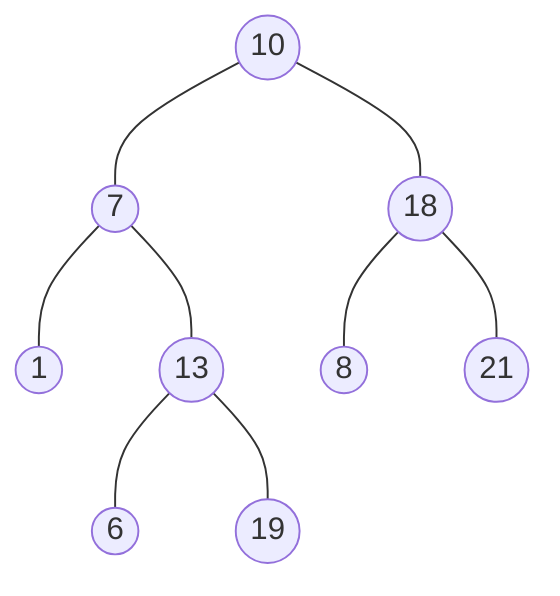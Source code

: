 graph TD
    a((10))
    a --- b((7))
    a --- c((18))
    b --- d((1))
    b --- e((13))
    c --- f((8))
    c --- g((21))
    e --- h((6))
    e --- i((19))